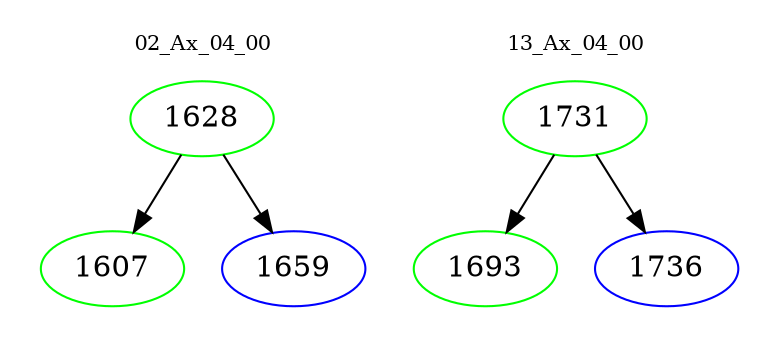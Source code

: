 digraph{
subgraph cluster_0 {
color = white
label = "02_Ax_04_00";
fontsize=10;
T0_1628 [label="1628", color="green"]
T0_1628 -> T0_1607 [color="black"]
T0_1607 [label="1607", color="green"]
T0_1628 -> T0_1659 [color="black"]
T0_1659 [label="1659", color="blue"]
}
subgraph cluster_1 {
color = white
label = "13_Ax_04_00";
fontsize=10;
T1_1731 [label="1731", color="green"]
T1_1731 -> T1_1693 [color="black"]
T1_1693 [label="1693", color="green"]
T1_1731 -> T1_1736 [color="black"]
T1_1736 [label="1736", color="blue"]
}
}
